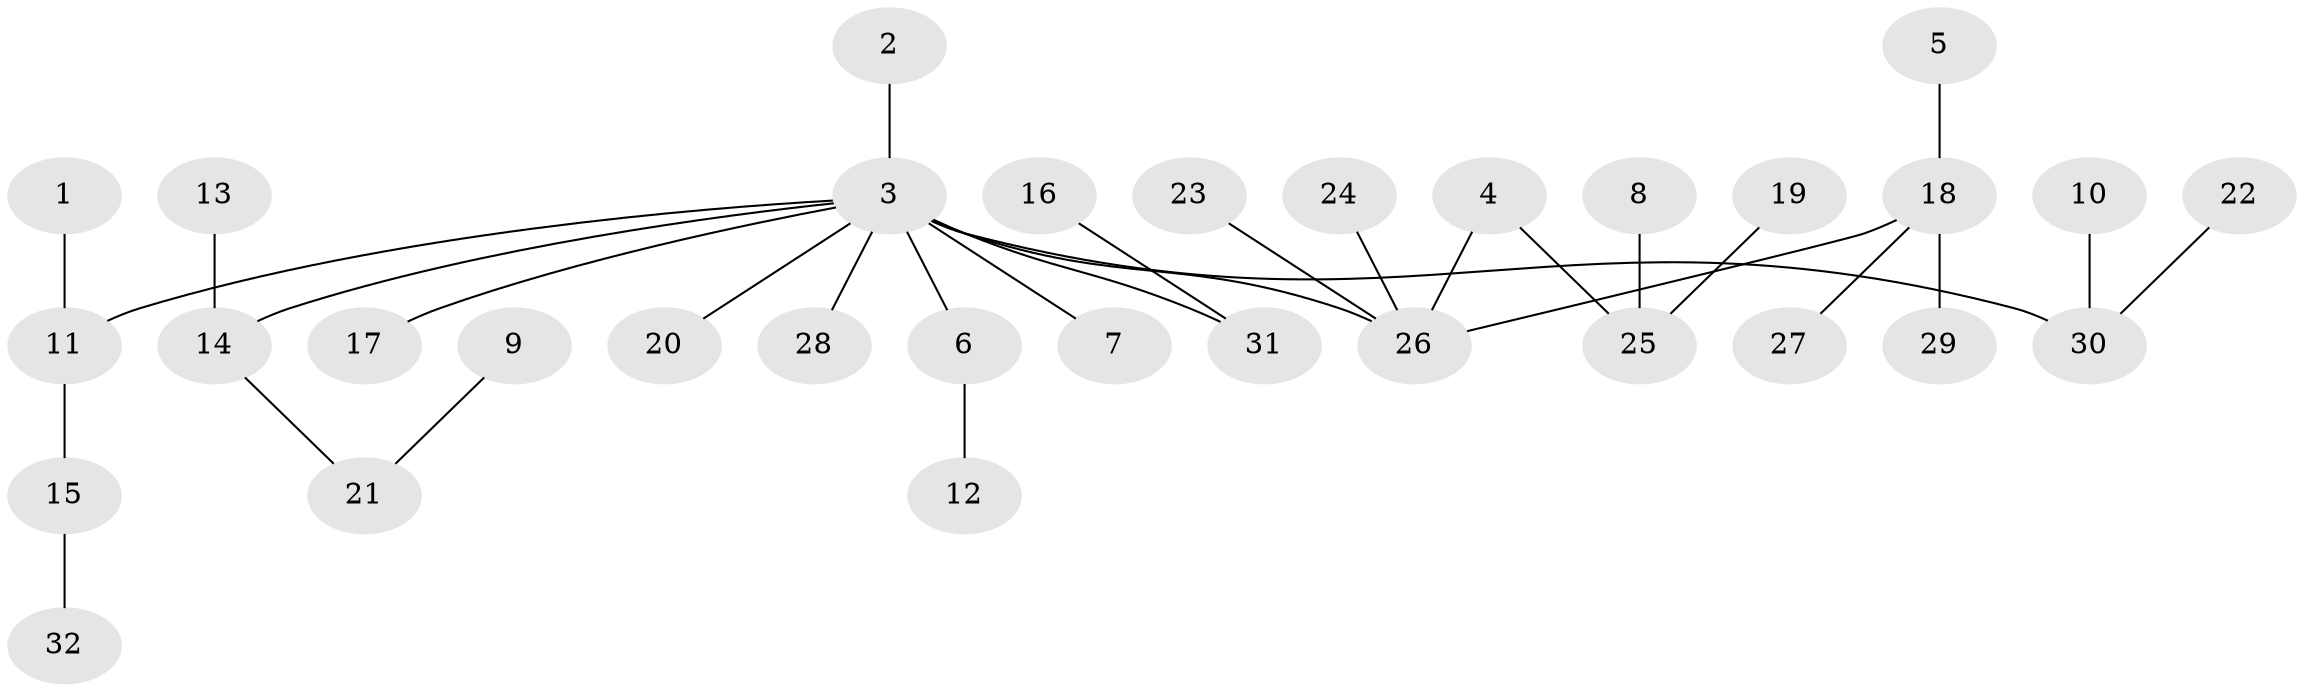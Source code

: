 // original degree distribution, {7: 0.03125, 4: 0.109375, 1: 0.5, 2: 0.296875, 3: 0.046875, 5: 0.015625}
// Generated by graph-tools (version 1.1) at 2025/50/03/09/25 03:50:15]
// undirected, 32 vertices, 31 edges
graph export_dot {
graph [start="1"]
  node [color=gray90,style=filled];
  1;
  2;
  3;
  4;
  5;
  6;
  7;
  8;
  9;
  10;
  11;
  12;
  13;
  14;
  15;
  16;
  17;
  18;
  19;
  20;
  21;
  22;
  23;
  24;
  25;
  26;
  27;
  28;
  29;
  30;
  31;
  32;
  1 -- 11 [weight=1.0];
  2 -- 3 [weight=1.0];
  3 -- 6 [weight=1.0];
  3 -- 7 [weight=1.0];
  3 -- 11 [weight=1.0];
  3 -- 14 [weight=1.0];
  3 -- 17 [weight=1.0];
  3 -- 20 [weight=1.0];
  3 -- 26 [weight=1.0];
  3 -- 28 [weight=1.0];
  3 -- 30 [weight=1.0];
  3 -- 31 [weight=1.0];
  4 -- 25 [weight=1.0];
  4 -- 26 [weight=1.0];
  5 -- 18 [weight=1.0];
  6 -- 12 [weight=1.0];
  8 -- 25 [weight=1.0];
  9 -- 21 [weight=1.0];
  10 -- 30 [weight=1.0];
  11 -- 15 [weight=1.0];
  13 -- 14 [weight=1.0];
  14 -- 21 [weight=1.0];
  15 -- 32 [weight=1.0];
  16 -- 31 [weight=1.0];
  18 -- 26 [weight=1.0];
  18 -- 27 [weight=1.0];
  18 -- 29 [weight=1.0];
  19 -- 25 [weight=1.0];
  22 -- 30 [weight=1.0];
  23 -- 26 [weight=1.0];
  24 -- 26 [weight=1.0];
}
